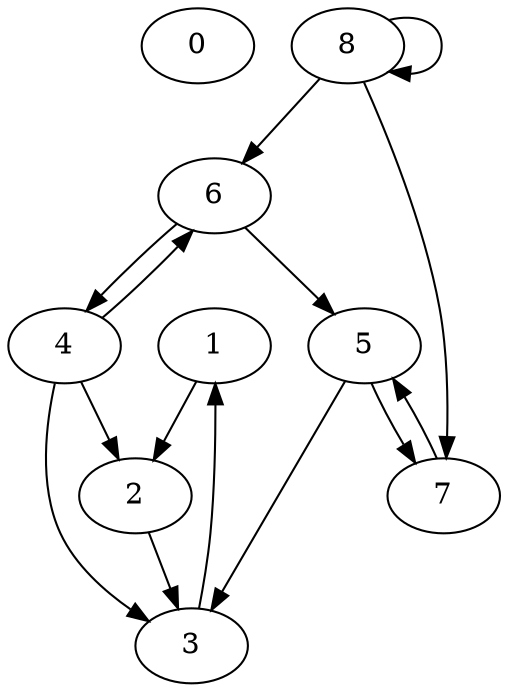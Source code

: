 strict digraph {
	subgraph 0 { 0 }
	subgraph 1 { 1 2 3 }
	subgraph 2 { 5 7 }
	subgraph 3 { 4 6 }
	subgraph 4 { 8 }
	 1 ->  2 ;
	 2 ->  3 ;
	 3 ->  1 ;
	 4 ->  2 ;
	 4 ->  3 ;
	 4 ->  6 ;
	 5 ->  3 ;
	 5 ->  7 ;
	 6 ->  4 ;
	 6 ->  5 ;
	 7 ->  5 ;
	 8 ->  6 ;
	 8 ->  7 ;
	 8 ->  8 ;
}
